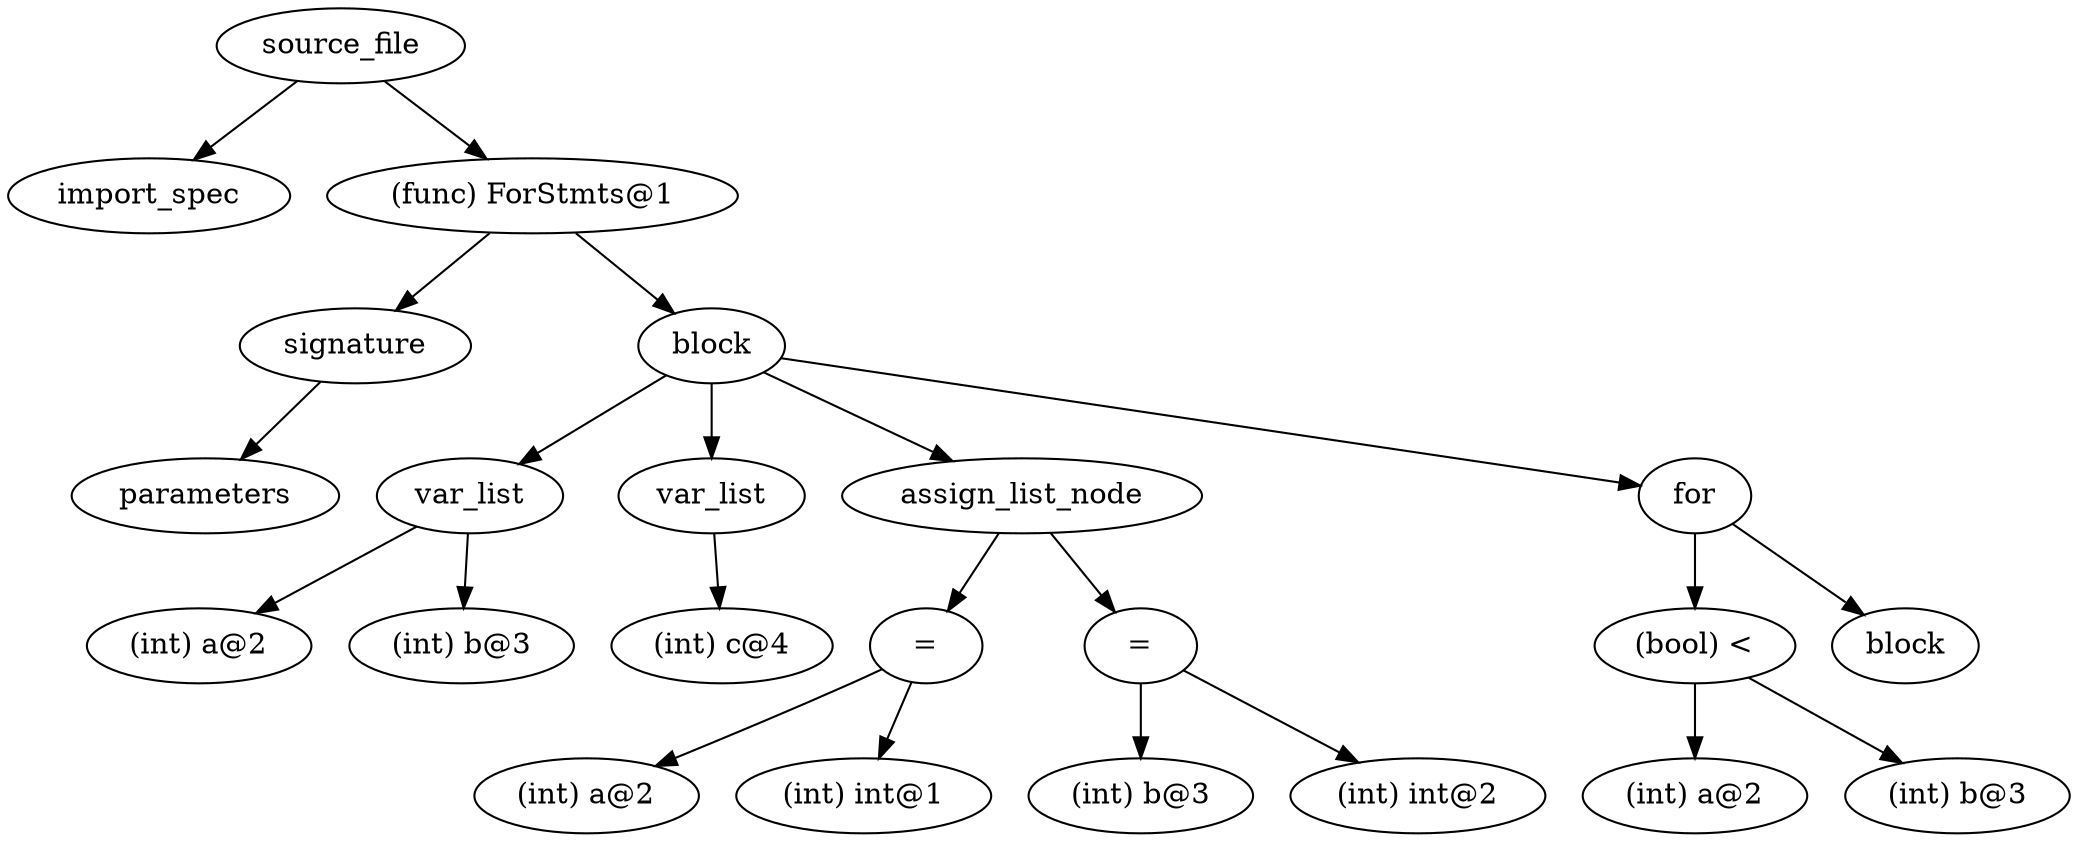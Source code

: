 digraph {
graph [ordering="out"];
node0[label="source_file"];
node1[label="import_spec"];
node0 -> node1;
node2[label="(func) ForStmts@1"];
node3[label="signature"];
node4[label="parameters"];
node3 -> node4;
node2 -> node3;
node5[label="block"];
node6[label="var_list"];
node7[label="(int) a@2"];
node6 -> node7;
node8[label="(int) b@3"];
node6 -> node8;
node5 -> node6;
node9[label="var_list"];
node10[label="(int) c@4"];
node9 -> node10;
node5 -> node9;
node11[label="assign_list_node"];
node12[label="="];
node13[label="(int) a@2"];
node12 -> node13;
node14[label="(int) int@1"];
node12 -> node14;
node11 -> node12;
node15[label="="];
node16[label="(int) b@3"];
node15 -> node16;
node17[label="(int) int@2"];
node15 -> node17;
node11 -> node15;
node5 -> node11;
node18[label="for"];
node19[label="(bool) <"];
node20[label="(int) a@2"];
node19 -> node20;
node21[label="(int) b@3"];
node19 -> node21;
node18 -> node19;
node22[label="block"];
node18 -> node22;
node5 -> node18;
node2 -> node5;
node0 -> node2;
}